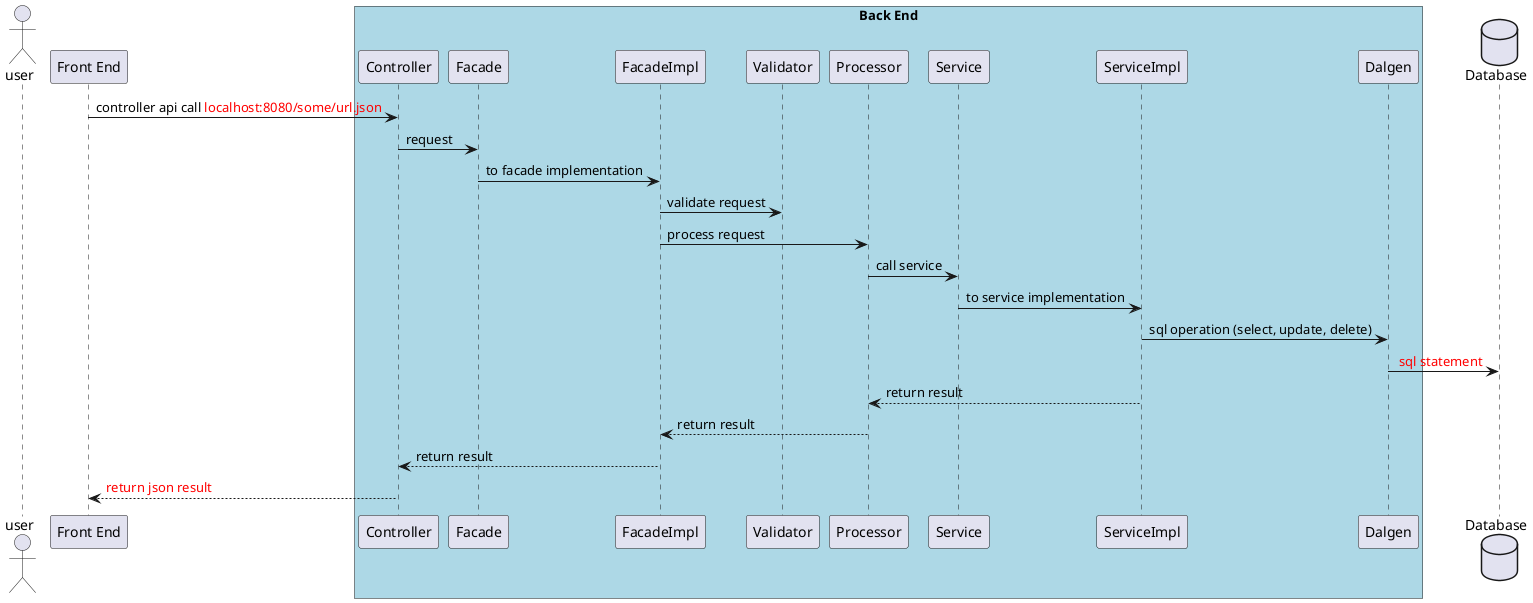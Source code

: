 @startuml backend structure
    Actor user as u
    Participant "Front End" as fe
 
    box "Back End" #LightBlue
        Participant Controller as co
        Participant Facade as f
        Participant FacadeImpl as fImpl
        Participant Validator as v
        Participant Processor as p
        Participant Service as s
        Participant ServiceImpl as sImpl
        Participant Dalgen as dg
    end box
    Database Database as db

    fe -> co : controller api call <color:red>localhost:8080/some/url.json
    co -> f : request
    f -> fImpl : to facade implementation
    fImpl -> v : validate request
    fImpl -> p : process request

    p -> s : call service
    s -> sImpl : to service implementation
    sImpl -> dg : sql operation (select, update, delete)
    dg -> db : <color:red> sql statement
    p <-- sImpl : return result

    fImpl <-- p : return result

    co <-- fImpl : return result

    fe <-- co : <color:red>return json result

@enduml